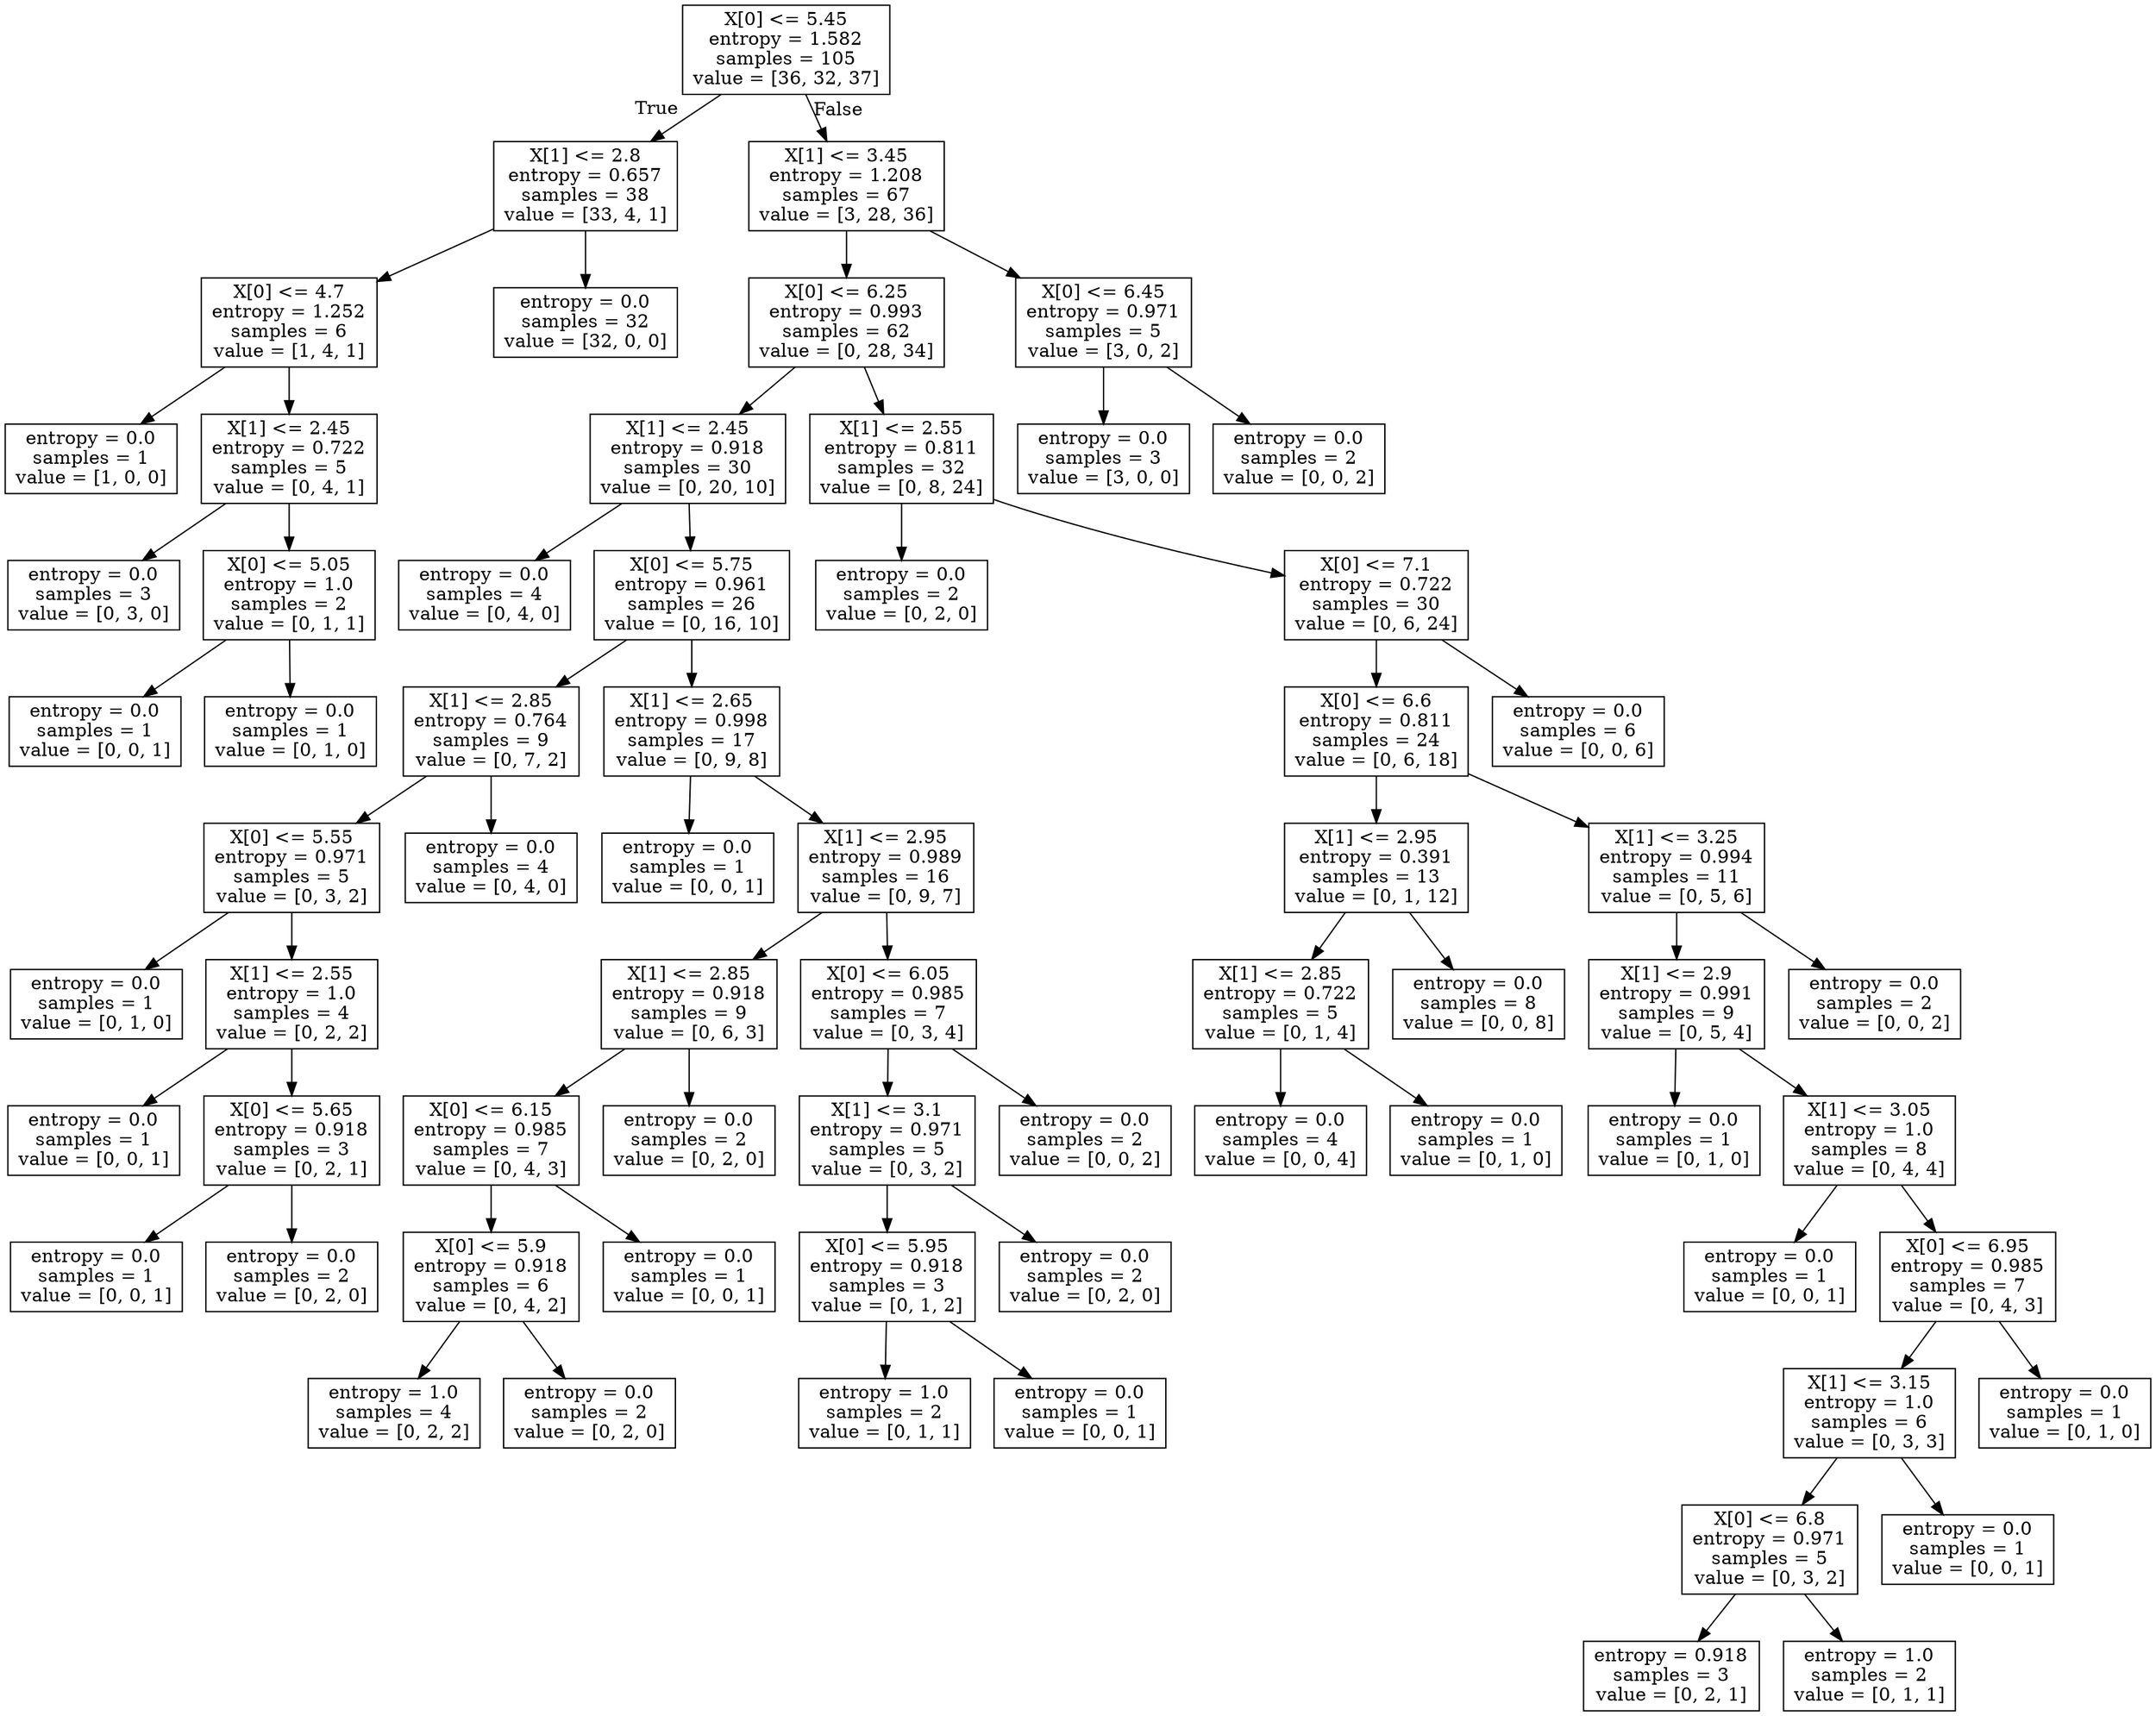 digraph Tree {
node [shape=box] ;
0 [label="X[0] <= 5.45\nentropy = 1.582\nsamples = 105\nvalue = [36, 32, 37]"] ;
1 [label="X[1] <= 2.8\nentropy = 0.657\nsamples = 38\nvalue = [33, 4, 1]"] ;
0 -> 1 [labeldistance=2.5, labelangle=45, headlabel="True"] ;
2 [label="X[0] <= 4.7\nentropy = 1.252\nsamples = 6\nvalue = [1, 4, 1]"] ;
1 -> 2 ;
3 [label="entropy = 0.0\nsamples = 1\nvalue = [1, 0, 0]"] ;
2 -> 3 ;
4 [label="X[1] <= 2.45\nentropy = 0.722\nsamples = 5\nvalue = [0, 4, 1]"] ;
2 -> 4 ;
5 [label="entropy = 0.0\nsamples = 3\nvalue = [0, 3, 0]"] ;
4 -> 5 ;
6 [label="X[0] <= 5.05\nentropy = 1.0\nsamples = 2\nvalue = [0, 1, 1]"] ;
4 -> 6 ;
7 [label="entropy = 0.0\nsamples = 1\nvalue = [0, 0, 1]"] ;
6 -> 7 ;
8 [label="entropy = 0.0\nsamples = 1\nvalue = [0, 1, 0]"] ;
6 -> 8 ;
9 [label="entropy = 0.0\nsamples = 32\nvalue = [32, 0, 0]"] ;
1 -> 9 ;
10 [label="X[1] <= 3.45\nentropy = 1.208\nsamples = 67\nvalue = [3, 28, 36]"] ;
0 -> 10 [labeldistance=2.5, labelangle=-45, headlabel="False"] ;
11 [label="X[0] <= 6.25\nentropy = 0.993\nsamples = 62\nvalue = [0, 28, 34]"] ;
10 -> 11 ;
12 [label="X[1] <= 2.45\nentropy = 0.918\nsamples = 30\nvalue = [0, 20, 10]"] ;
11 -> 12 ;
13 [label="entropy = 0.0\nsamples = 4\nvalue = [0, 4, 0]"] ;
12 -> 13 ;
14 [label="X[0] <= 5.75\nentropy = 0.961\nsamples = 26\nvalue = [0, 16, 10]"] ;
12 -> 14 ;
15 [label="X[1] <= 2.85\nentropy = 0.764\nsamples = 9\nvalue = [0, 7, 2]"] ;
14 -> 15 ;
16 [label="X[0] <= 5.55\nentropy = 0.971\nsamples = 5\nvalue = [0, 3, 2]"] ;
15 -> 16 ;
17 [label="entropy = 0.0\nsamples = 1\nvalue = [0, 1, 0]"] ;
16 -> 17 ;
18 [label="X[1] <= 2.55\nentropy = 1.0\nsamples = 4\nvalue = [0, 2, 2]"] ;
16 -> 18 ;
19 [label="entropy = 0.0\nsamples = 1\nvalue = [0, 0, 1]"] ;
18 -> 19 ;
20 [label="X[0] <= 5.65\nentropy = 0.918\nsamples = 3\nvalue = [0, 2, 1]"] ;
18 -> 20 ;
21 [label="entropy = 0.0\nsamples = 1\nvalue = [0, 0, 1]"] ;
20 -> 21 ;
22 [label="entropy = 0.0\nsamples = 2\nvalue = [0, 2, 0]"] ;
20 -> 22 ;
23 [label="entropy = 0.0\nsamples = 4\nvalue = [0, 4, 0]"] ;
15 -> 23 ;
24 [label="X[1] <= 2.65\nentropy = 0.998\nsamples = 17\nvalue = [0, 9, 8]"] ;
14 -> 24 ;
25 [label="entropy = 0.0\nsamples = 1\nvalue = [0, 0, 1]"] ;
24 -> 25 ;
26 [label="X[1] <= 2.95\nentropy = 0.989\nsamples = 16\nvalue = [0, 9, 7]"] ;
24 -> 26 ;
27 [label="X[1] <= 2.85\nentropy = 0.918\nsamples = 9\nvalue = [0, 6, 3]"] ;
26 -> 27 ;
28 [label="X[0] <= 6.15\nentropy = 0.985\nsamples = 7\nvalue = [0, 4, 3]"] ;
27 -> 28 ;
29 [label="X[0] <= 5.9\nentropy = 0.918\nsamples = 6\nvalue = [0, 4, 2]"] ;
28 -> 29 ;
30 [label="entropy = 1.0\nsamples = 4\nvalue = [0, 2, 2]"] ;
29 -> 30 ;
31 [label="entropy = 0.0\nsamples = 2\nvalue = [0, 2, 0]"] ;
29 -> 31 ;
32 [label="entropy = 0.0\nsamples = 1\nvalue = [0, 0, 1]"] ;
28 -> 32 ;
33 [label="entropy = 0.0\nsamples = 2\nvalue = [0, 2, 0]"] ;
27 -> 33 ;
34 [label="X[0] <= 6.05\nentropy = 0.985\nsamples = 7\nvalue = [0, 3, 4]"] ;
26 -> 34 ;
35 [label="X[1] <= 3.1\nentropy = 0.971\nsamples = 5\nvalue = [0, 3, 2]"] ;
34 -> 35 ;
36 [label="X[0] <= 5.95\nentropy = 0.918\nsamples = 3\nvalue = [0, 1, 2]"] ;
35 -> 36 ;
37 [label="entropy = 1.0\nsamples = 2\nvalue = [0, 1, 1]"] ;
36 -> 37 ;
38 [label="entropy = 0.0\nsamples = 1\nvalue = [0, 0, 1]"] ;
36 -> 38 ;
39 [label="entropy = 0.0\nsamples = 2\nvalue = [0, 2, 0]"] ;
35 -> 39 ;
40 [label="entropy = 0.0\nsamples = 2\nvalue = [0, 0, 2]"] ;
34 -> 40 ;
41 [label="X[1] <= 2.55\nentropy = 0.811\nsamples = 32\nvalue = [0, 8, 24]"] ;
11 -> 41 ;
42 [label="entropy = 0.0\nsamples = 2\nvalue = [0, 2, 0]"] ;
41 -> 42 ;
43 [label="X[0] <= 7.1\nentropy = 0.722\nsamples = 30\nvalue = [0, 6, 24]"] ;
41 -> 43 ;
44 [label="X[0] <= 6.6\nentropy = 0.811\nsamples = 24\nvalue = [0, 6, 18]"] ;
43 -> 44 ;
45 [label="X[1] <= 2.95\nentropy = 0.391\nsamples = 13\nvalue = [0, 1, 12]"] ;
44 -> 45 ;
46 [label="X[1] <= 2.85\nentropy = 0.722\nsamples = 5\nvalue = [0, 1, 4]"] ;
45 -> 46 ;
47 [label="entropy = 0.0\nsamples = 4\nvalue = [0, 0, 4]"] ;
46 -> 47 ;
48 [label="entropy = 0.0\nsamples = 1\nvalue = [0, 1, 0]"] ;
46 -> 48 ;
49 [label="entropy = 0.0\nsamples = 8\nvalue = [0, 0, 8]"] ;
45 -> 49 ;
50 [label="X[1] <= 3.25\nentropy = 0.994\nsamples = 11\nvalue = [0, 5, 6]"] ;
44 -> 50 ;
51 [label="X[1] <= 2.9\nentropy = 0.991\nsamples = 9\nvalue = [0, 5, 4]"] ;
50 -> 51 ;
52 [label="entropy = 0.0\nsamples = 1\nvalue = [0, 1, 0]"] ;
51 -> 52 ;
53 [label="X[1] <= 3.05\nentropy = 1.0\nsamples = 8\nvalue = [0, 4, 4]"] ;
51 -> 53 ;
54 [label="entropy = 0.0\nsamples = 1\nvalue = [0, 0, 1]"] ;
53 -> 54 ;
55 [label="X[0] <= 6.95\nentropy = 0.985\nsamples = 7\nvalue = [0, 4, 3]"] ;
53 -> 55 ;
56 [label="X[1] <= 3.15\nentropy = 1.0\nsamples = 6\nvalue = [0, 3, 3]"] ;
55 -> 56 ;
57 [label="X[0] <= 6.8\nentropy = 0.971\nsamples = 5\nvalue = [0, 3, 2]"] ;
56 -> 57 ;
58 [label="entropy = 0.918\nsamples = 3\nvalue = [0, 2, 1]"] ;
57 -> 58 ;
59 [label="entropy = 1.0\nsamples = 2\nvalue = [0, 1, 1]"] ;
57 -> 59 ;
60 [label="entropy = 0.0\nsamples = 1\nvalue = [0, 0, 1]"] ;
56 -> 60 ;
61 [label="entropy = 0.0\nsamples = 1\nvalue = [0, 1, 0]"] ;
55 -> 61 ;
62 [label="entropy = 0.0\nsamples = 2\nvalue = [0, 0, 2]"] ;
50 -> 62 ;
63 [label="entropy = 0.0\nsamples = 6\nvalue = [0, 0, 6]"] ;
43 -> 63 ;
64 [label="X[0] <= 6.45\nentropy = 0.971\nsamples = 5\nvalue = [3, 0, 2]"] ;
10 -> 64 ;
65 [label="entropy = 0.0\nsamples = 3\nvalue = [3, 0, 0]"] ;
64 -> 65 ;
66 [label="entropy = 0.0\nsamples = 2\nvalue = [0, 0, 2]"] ;
64 -> 66 ;
}